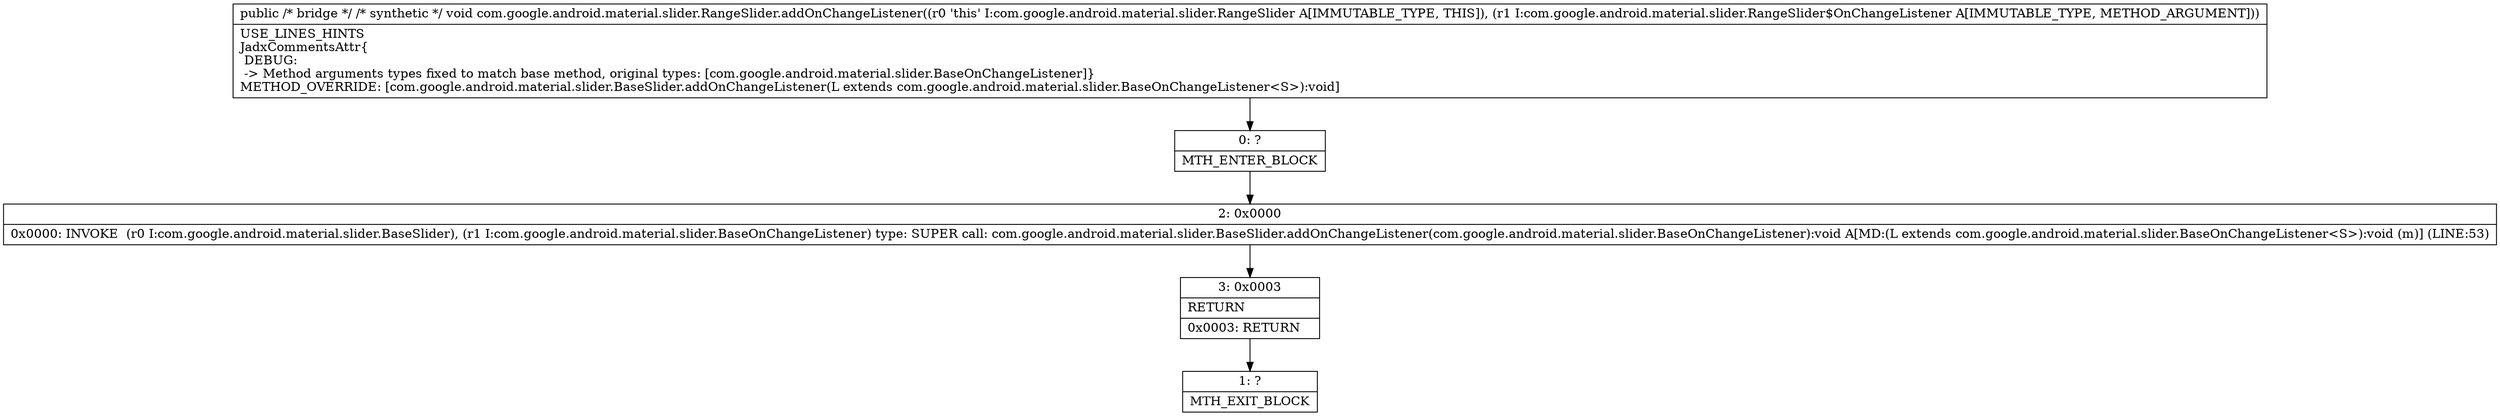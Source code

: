 digraph "CFG forcom.google.android.material.slider.RangeSlider.addOnChangeListener(Lcom\/google\/android\/material\/slider\/BaseOnChangeListener;)V" {
Node_0 [shape=record,label="{0\:\ ?|MTH_ENTER_BLOCK\l}"];
Node_2 [shape=record,label="{2\:\ 0x0000|0x0000: INVOKE  (r0 I:com.google.android.material.slider.BaseSlider), (r1 I:com.google.android.material.slider.BaseOnChangeListener) type: SUPER call: com.google.android.material.slider.BaseSlider.addOnChangeListener(com.google.android.material.slider.BaseOnChangeListener):void A[MD:(L extends com.google.android.material.slider.BaseOnChangeListener\<S\>):void (m)] (LINE:53)\l}"];
Node_3 [shape=record,label="{3\:\ 0x0003|RETURN\l|0x0003: RETURN   \l}"];
Node_1 [shape=record,label="{1\:\ ?|MTH_EXIT_BLOCK\l}"];
MethodNode[shape=record,label="{public \/* bridge *\/ \/* synthetic *\/ void com.google.android.material.slider.RangeSlider.addOnChangeListener((r0 'this' I:com.google.android.material.slider.RangeSlider A[IMMUTABLE_TYPE, THIS]), (r1 I:com.google.android.material.slider.RangeSlider$OnChangeListener A[IMMUTABLE_TYPE, METHOD_ARGUMENT]))  | USE_LINES_HINTS\lJadxCommentsAttr\{\l DEBUG: \l \-\> Method arguments types fixed to match base method, original types: [com.google.android.material.slider.BaseOnChangeListener]\}\lMETHOD_OVERRIDE: [com.google.android.material.slider.BaseSlider.addOnChangeListener(L extends com.google.android.material.slider.BaseOnChangeListener\<S\>):void]\l}"];
MethodNode -> Node_0;Node_0 -> Node_2;
Node_2 -> Node_3;
Node_3 -> Node_1;
}

